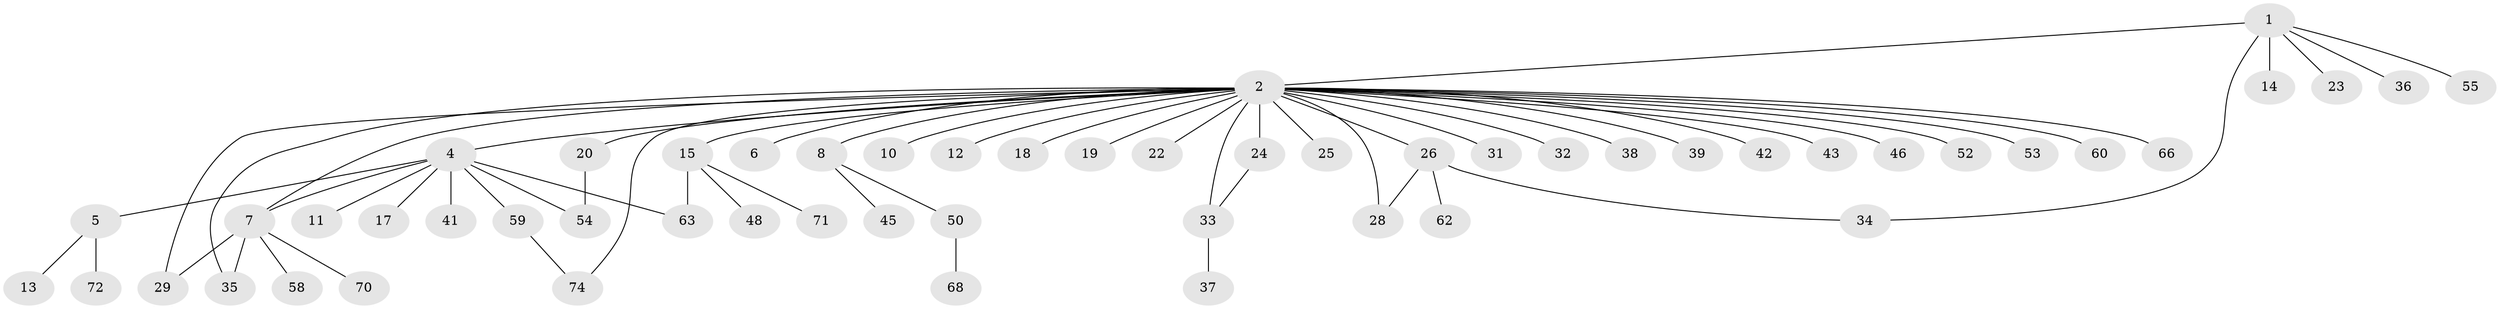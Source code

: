 // Generated by graph-tools (version 1.1) at 2025/51/02/27/25 19:51:59]
// undirected, 55 vertices, 63 edges
graph export_dot {
graph [start="1"]
  node [color=gray90,style=filled];
  1 [super="+21"];
  2 [super="+3"];
  4 [super="+16"];
  5 [super="+30"];
  6;
  7 [super="+9"];
  8 [super="+27"];
  10;
  11;
  12;
  13 [super="+47"];
  14;
  15 [super="+65"];
  17;
  18 [super="+69"];
  19;
  20 [super="+67"];
  22;
  23;
  24 [super="+56"];
  25;
  26 [super="+61"];
  28;
  29 [super="+44"];
  31;
  32;
  33 [super="+49"];
  34 [super="+57"];
  35 [super="+40"];
  36;
  37;
  38 [super="+51"];
  39;
  41;
  42;
  43;
  45;
  46;
  48;
  50 [super="+73"];
  52;
  53;
  54;
  55;
  58;
  59 [super="+64"];
  60;
  62;
  63;
  66;
  68;
  70;
  71;
  72;
  74;
  1 -- 2 [weight=2];
  1 -- 14;
  1 -- 23;
  1 -- 34;
  1 -- 36;
  1 -- 55;
  2 -- 4;
  2 -- 6;
  2 -- 15;
  2 -- 25;
  2 -- 26;
  2 -- 28;
  2 -- 29;
  2 -- 33 [weight=2];
  2 -- 46;
  2 -- 66;
  2 -- 7;
  2 -- 8;
  2 -- 10;
  2 -- 74;
  2 -- 12;
  2 -- 18;
  2 -- 19;
  2 -- 20;
  2 -- 22;
  2 -- 24;
  2 -- 31;
  2 -- 32;
  2 -- 35;
  2 -- 38;
  2 -- 39;
  2 -- 42;
  2 -- 43;
  2 -- 52;
  2 -- 53;
  2 -- 60;
  4 -- 5;
  4 -- 7;
  4 -- 11;
  4 -- 17;
  4 -- 54;
  4 -- 63;
  4 -- 41;
  4 -- 59;
  5 -- 13;
  5 -- 72;
  7 -- 29;
  7 -- 58;
  7 -- 70;
  7 -- 35;
  8 -- 45;
  8 -- 50;
  15 -- 48;
  15 -- 63;
  15 -- 71;
  20 -- 54;
  24 -- 33;
  26 -- 28;
  26 -- 34;
  26 -- 62;
  33 -- 37;
  50 -- 68;
  59 -- 74;
}
